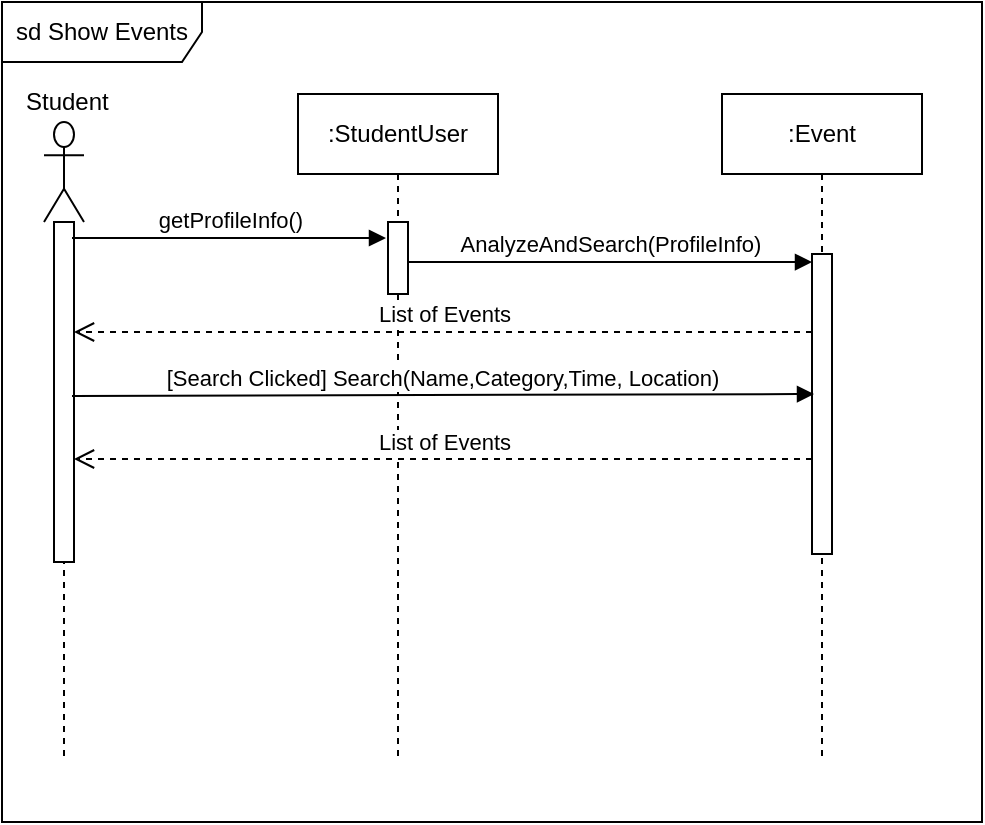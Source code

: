 <mxfile version="10.6.6" type="github"><diagram id="cWsEdaQMHiArdt0Hfy88" name="Page-1"><mxGraphModel dx="754" dy="467" grid="1" gridSize="10" guides="1" tooltips="1" connect="1" arrows="1" fold="1" page="1" pageScale="1" pageWidth="827" pageHeight="1169" math="0" shadow="0"><root><mxCell id="0"/><mxCell id="1" parent="0"/><mxCell id="Pn9l0J6xWoQPQe6n2oc9-1" value="sd Show Events&lt;br&gt;" style="shape=umlFrame;whiteSpace=wrap;html=1;width=100;height=30;" parent="1" vertex="1"><mxGeometry x="20" y="20" width="490" height="410" as="geometry"/></mxCell><mxCell id="wsnqgTYhmWNDlonWdJAr-1" value="" style="group" vertex="1" connectable="0" parent="1"><mxGeometry x="30" y="60" width="60" height="340" as="geometry"/></mxCell><mxCell id="Pn9l0J6xWoQPQe6n2oc9-2" value="" style="shape=umlLifeline;participant=umlActor;perimeter=lifelinePerimeter;whiteSpace=wrap;html=1;container=1;collapsible=0;recursiveResize=0;verticalAlign=top;spacingTop=36;labelBackgroundColor=#ffffff;outlineConnect=0;size=50;" parent="wsnqgTYhmWNDlonWdJAr-1" vertex="1"><mxGeometry x="11" y="20" width="20" height="320" as="geometry"/></mxCell><mxCell id="wsnqgTYhmWNDlonWdJAr-3" value="" style="html=1;points=[];perimeter=orthogonalPerimeter;" vertex="1" parent="Pn9l0J6xWoQPQe6n2oc9-2"><mxGeometry x="5" y="50" width="10" height="170" as="geometry"/></mxCell><mxCell id="wsnqgTYhmWNDlonWdJAr-5" value="getProfileInfo()" style="html=1;verticalAlign=bottom;endArrow=block;entryX=-0.1;entryY=0.315;entryDx=0;entryDy=0;entryPerimeter=0;" edge="1" parent="Pn9l0J6xWoQPQe6n2oc9-2"><mxGeometry width="80" relative="1" as="geometry"><mxPoint x="14" y="58" as="sourcePoint"/><mxPoint x="171" y="58" as="targetPoint"/></mxGeometry></mxCell><mxCell id="Pn9l0J6xWoQPQe6n2oc9-3" value="Student" style="text;html=1;resizable=0;points=[];autosize=1;align=left;verticalAlign=top;spacingTop=-4;" parent="wsnqgTYhmWNDlonWdJAr-1" vertex="1"><mxGeometry width="60" height="20" as="geometry"/></mxCell><mxCell id="wsnqgTYhmWNDlonWdJAr-2" value=":StudentUser" style="shape=umlLifeline;perimeter=lifelinePerimeter;whiteSpace=wrap;html=1;container=1;collapsible=0;recursiveResize=0;outlineConnect=0;" vertex="1" parent="1"><mxGeometry x="168" y="66" width="100" height="334" as="geometry"/></mxCell><mxCell id="wsnqgTYhmWNDlonWdJAr-4" value="" style="html=1;points=[];perimeter=orthogonalPerimeter;" vertex="1" parent="wsnqgTYhmWNDlonWdJAr-2"><mxGeometry x="45" y="64" width="10" height="36" as="geometry"/></mxCell><mxCell id="wsnqgTYhmWNDlonWdJAr-6" value=":Event&lt;br&gt;" style="shape=umlLifeline;perimeter=lifelinePerimeter;whiteSpace=wrap;html=1;container=1;collapsible=0;recursiveResize=0;outlineConnect=0;" vertex="1" parent="1"><mxGeometry x="380" y="66" width="100" height="334" as="geometry"/></mxCell><mxCell id="wsnqgTYhmWNDlonWdJAr-7" value="" style="html=1;points=[];perimeter=orthogonalPerimeter;" vertex="1" parent="wsnqgTYhmWNDlonWdJAr-6"><mxGeometry x="45" y="80" width="10" height="150" as="geometry"/></mxCell><mxCell id="wsnqgTYhmWNDlonWdJAr-8" value="AnalyzeAndSearch(ProfileInfo)&lt;br&gt;" style="html=1;verticalAlign=bottom;endArrow=block;exitX=1;exitY=0.556;exitDx=0;exitDy=0;exitPerimeter=0;" edge="1" parent="1" source="wsnqgTYhmWNDlonWdJAr-4" target="wsnqgTYhmWNDlonWdJAr-7"><mxGeometry width="80" relative="1" as="geometry"><mxPoint x="150" y="150" as="sourcePoint"/><mxPoint x="220" y="150" as="targetPoint"/></mxGeometry></mxCell><mxCell id="wsnqgTYhmWNDlonWdJAr-9" value="List of Events" style="html=1;verticalAlign=bottom;endArrow=open;dashed=1;endSize=8;exitX=0.033;exitY=0.5;exitDx=0;exitDy=0;exitPerimeter=0;" edge="1" parent="1"><mxGeometry relative="1" as="geometry"><mxPoint x="425" y="185" as="sourcePoint"/><mxPoint x="56" y="185" as="targetPoint"/></mxGeometry></mxCell><mxCell id="wsnqgTYhmWNDlonWdJAr-10" value="[Search Clicked] Search(Name,Category,Time, Location)" style="html=1;verticalAlign=bottom;endArrow=block;exitX=0.933;exitY=0.533;exitDx=0;exitDy=0;exitPerimeter=0;entryX=0.1;entryY=0.522;entryDx=0;entryDy=0;entryPerimeter=0;" edge="1" parent="1"><mxGeometry width="80" relative="1" as="geometry"><mxPoint x="55" y="217" as="sourcePoint"/><mxPoint x="426" y="216" as="targetPoint"/></mxGeometry></mxCell><mxCell id="wsnqgTYhmWNDlonWdJAr-11" value="List of Events" style="html=1;verticalAlign=bottom;endArrow=open;dashed=1;endSize=8;exitX=0.033;exitY=0.5;exitDx=0;exitDy=0;exitPerimeter=0;" edge="1" parent="1"><mxGeometry relative="1" as="geometry"><mxPoint x="425" y="248.5" as="sourcePoint"/><mxPoint x="56" y="248.5" as="targetPoint"/></mxGeometry></mxCell></root></mxGraphModel></diagram></mxfile>